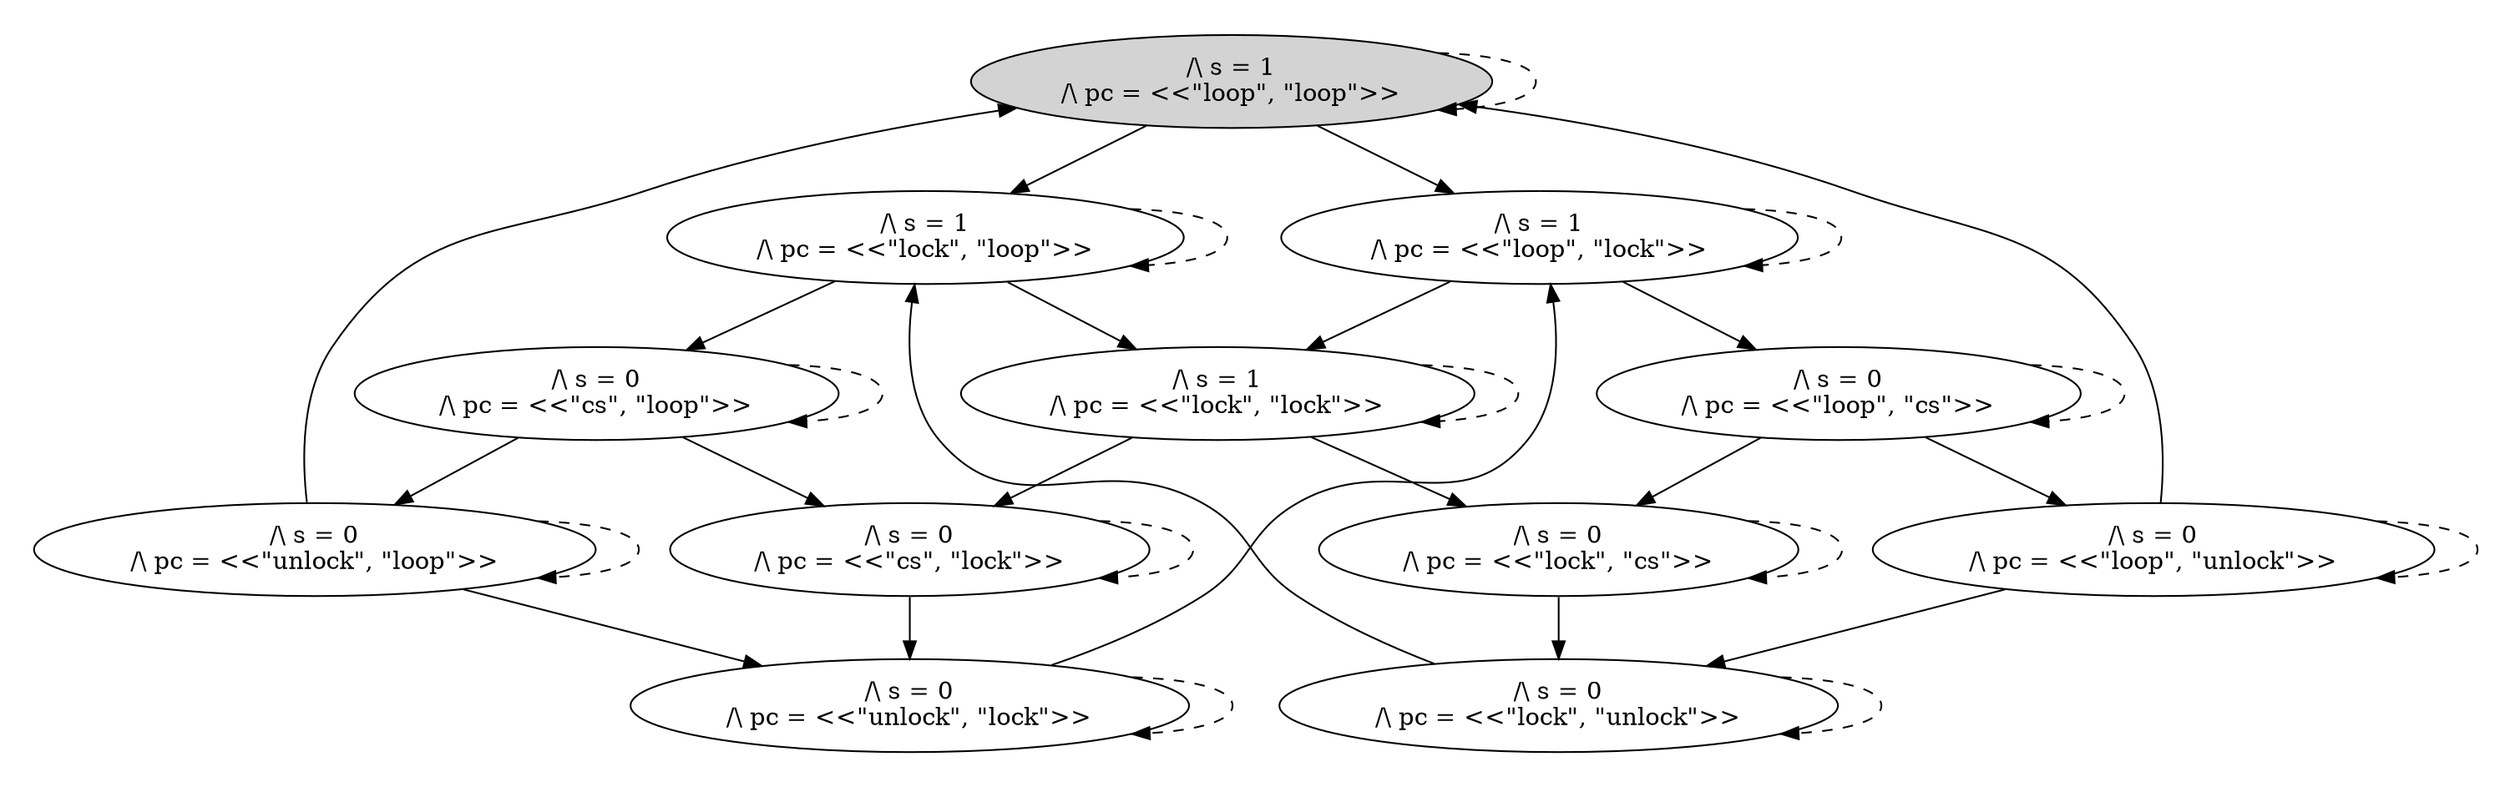 strict digraph DiskGraph {
nodesep=0.35;
subgraph cluster_graph {
color="white";
-8602687029637383417 [label="/\\ s = 1\n/\\ pc = <<\"loop\", \"loop\">>",style = filled]
-8602687029637383417 -> 2054501054923059449 [label="",color="black",fontcolor="black"];
2054501054923059449 [label="/\\ s = 1\n/\\ pc = <<\"lock\", \"loop\">>"];
-8602687029637383417 -> -5694261176508242810 [label="",color="black",fontcolor="black"];
-5694261176508242810 [label="/\\ s = 1\n/\\ pc = <<\"loop\", \"lock\">>"];
-8602687029637383417 -> -8602687029637383417 [style="dashed"];
2054501054923059449 -> 3823784953393835930 [label="",color="black",fontcolor="black"];
3823784953393835930 [label="/\\ s = 0\n/\\ pc = <<\"cs\", \"loop\">>"];
2054501054923059449 -> 2659370956936277880 [label="",color="black",fontcolor="black"];
2659370956936277880 [label="/\\ s = 1\n/\\ pc = <<\"lock\", \"lock\">>"];
2054501054923059449 -> 2054501054923059449 [style="dashed"];
-5694261176508242810 -> 2659370956936277880 [label="",color="black",fontcolor="black"];
-5694261176508242810 -> -6670307562826248174 [label="",color="black",fontcolor="black"];
-6670307562826248174 [label="/\\ s = 0\n/\\ pc = <<\"loop\", \"cs\">>"];
-5694261176508242810 -> -5694261176508242810 [style="dashed"];
3823784953393835930 -> -5057876664652416978 [label="",color="black",fontcolor="black"];
-5057876664652416978 [label="/\\ s = 0\n/\\ pc = <<\"unlock\", \"loop\">>"];
3823784953393835930 -> 969441873895763995 [label="",color="black",fontcolor="black"];
969441873895763995 [label="/\\ s = 0\n/\\ pc = <<\"cs\", \"lock\">>"];
3823784953393835930 -> 3823784953393835930 [style="dashed"];
2659370956936277880 -> 969441873895763995 [label="",color="black",fontcolor="black"];
2659370956936277880 -> -7668346082051223564 [label="",color="black",fontcolor="black"];
-7668346082051223564 [label="/\\ s = 0\n/\\ pc = <<\"lock\", \"cs\">>"];
2659370956936277880 -> 2659370956936277880 [style="dashed"];
-6670307562826248174 -> -7668346082051223564 [label="",color="black",fontcolor="black"];
-6670307562826248174 -> 3079834395912517410 [label="",color="black",fontcolor="black"];
3079834395912517410 [label="/\\ s = 0\n/\\ pc = <<\"loop\", \"unlock\">>"];
-6670307562826248174 -> -6670307562826248174 [style="dashed"];
-5057876664652416978 -> -8602687029637383417 [label="",color="black",fontcolor="black"];
-5057876664652416978 -> -9103400061553842257 [label="",color="black",fontcolor="black"];
-9103400061553842257 [label="/\\ s = 0\n/\\ pc = <<\"unlock\", \"lock\">>"];
-5057876664652416978 -> -5057876664652416978 [style="dashed"];
969441873895763995 -> -9103400061553842257 [label="",color="black",fontcolor="black"];
969441873895763995 -> 969441873895763995 [style="dashed"];
-7668346082051223564 -> 4561370831750744862 [label="",color="black",fontcolor="black"];
4561370831750744862 [label="/\\ s = 0\n/\\ pc = <<\"lock\", \"unlock\">>"];
-7668346082051223564 -> -7668346082051223564 [style="dashed"];
3079834395912517410 -> 4561370831750744862 [label="",color="black",fontcolor="black"];
3079834395912517410 -> -8602687029637383417 [label="",color="black",fontcolor="black"];
3079834395912517410 -> 3079834395912517410 [style="dashed"];
-9103400061553842257 -> -5694261176508242810 [label="",color="black",fontcolor="black"];
-9103400061553842257 -> -9103400061553842257 [style="dashed"];
4561370831750744862 -> 2054501054923059449 [label="",color="black",fontcolor="black"];
4561370831750744862 -> 4561370831750744862 [style="dashed"];
{rank = same; -8602687029637383417;}
{rank = same; 2054501054923059449;-5694261176508242810;}
{rank = same; -6670307562826248174;3823784953393835930;2659370956936277880;}
{rank = same; 969441873895763995;-7668346082051223564;3079834395912517410;-5057876664652416978;}
{rank = same; -9103400061553842257;4561370831750744862;}
}
}